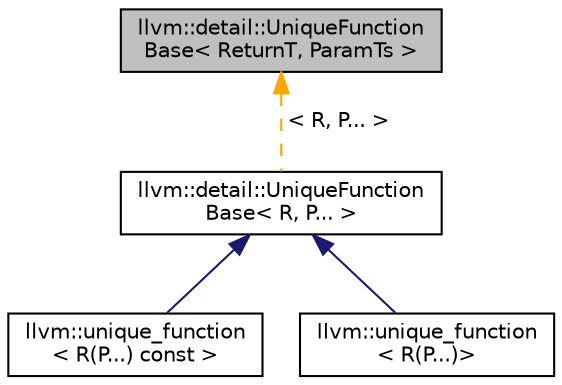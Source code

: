 digraph "llvm::detail::UniqueFunctionBase&lt; ReturnT, ParamTs &gt;"
{
 // LATEX_PDF_SIZE
  bgcolor="transparent";
  edge [fontname="Helvetica",fontsize="10",labelfontname="Helvetica",labelfontsize="10"];
  node [fontname="Helvetica",fontsize="10",shape=record];
  Node1 [label="llvm::detail::UniqueFunction\lBase\< ReturnT, ParamTs \>",height=0.2,width=0.4,color="black", fillcolor="grey75", style="filled", fontcolor="black",tooltip=" "];
  Node1 -> Node2 [dir="back",color="orange",fontsize="10",style="dashed",label=" \< R, P... \>" ,fontname="Helvetica"];
  Node2 [label="llvm::detail::UniqueFunction\lBase\< R, P... \>",height=0.2,width=0.4,color="black",URL="$classllvm_1_1detail_1_1UniqueFunctionBase.html",tooltip=" "];
  Node2 -> Node3 [dir="back",color="midnightblue",fontsize="10",style="solid",fontname="Helvetica"];
  Node3 [label="llvm::unique_function\l\< R(P...) const \>",height=0.2,width=0.4,color="black",URL="$classllvm_1_1unique__function_3_01R_07P_8_8_8_08_01const_01_4.html",tooltip=" "];
  Node2 -> Node4 [dir="back",color="midnightblue",fontsize="10",style="solid",fontname="Helvetica"];
  Node4 [label="llvm::unique_function\l\< R(P...)\>",height=0.2,width=0.4,color="black",URL="$classllvm_1_1unique__function_3_01R_07P_8_8_8_08_4.html",tooltip=" "];
}
